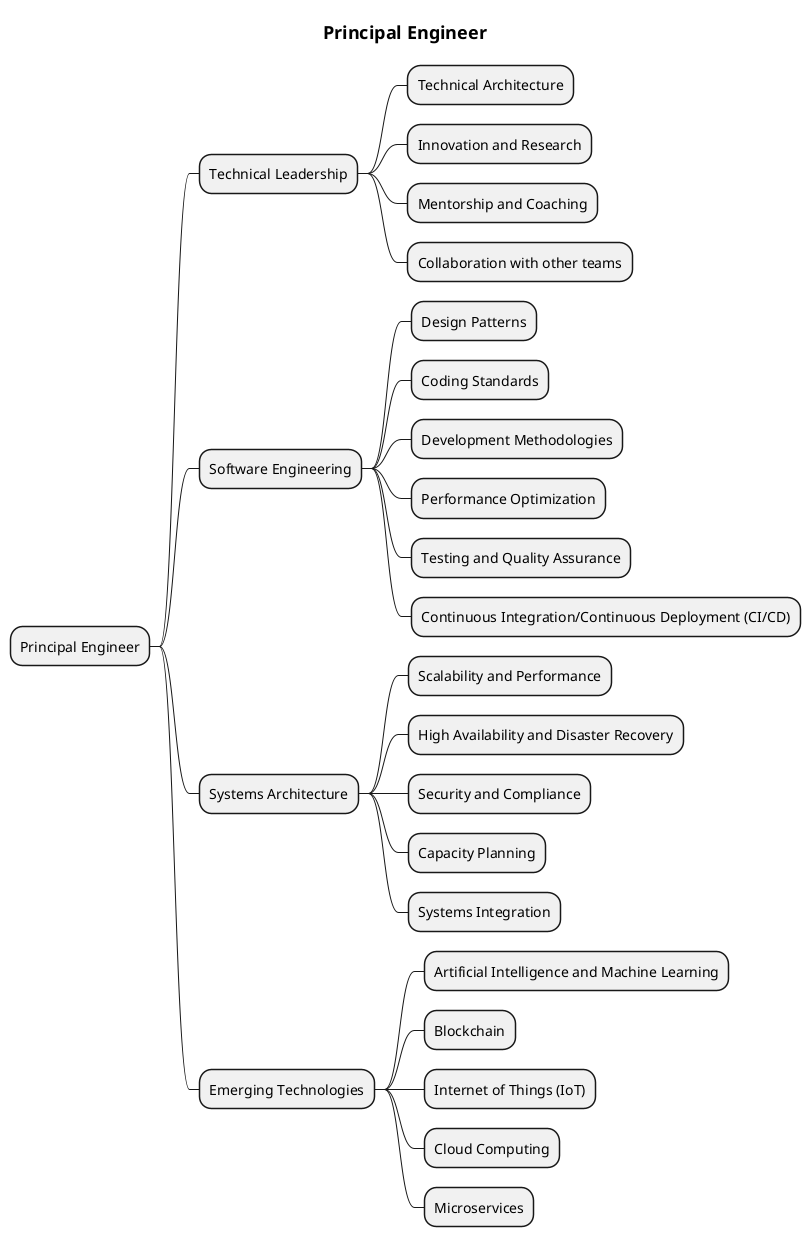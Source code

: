 @startmindmap
title = Principal Engineer

* Principal Engineer
** Technical Leadership
*** Technical Architecture
*** Innovation and Research
*** Mentorship and Coaching
*** Collaboration with other teams
** Software Engineering
*** Design Patterns
*** Coding Standards
*** Development Methodologies
*** Performance Optimization
*** Testing and Quality Assurance
*** Continuous Integration/Continuous Deployment (CI/CD)
** Systems Architecture
*** Scalability and Performance
*** High Availability and Disaster Recovery
*** Security and Compliance
*** Capacity Planning
*** Systems Integration
** Emerging Technologies
*** Artificial Intelligence and Machine Learning
*** Blockchain
*** Internet of Things (IoT)
*** Cloud Computing
*** Microservices
@endmindmap
